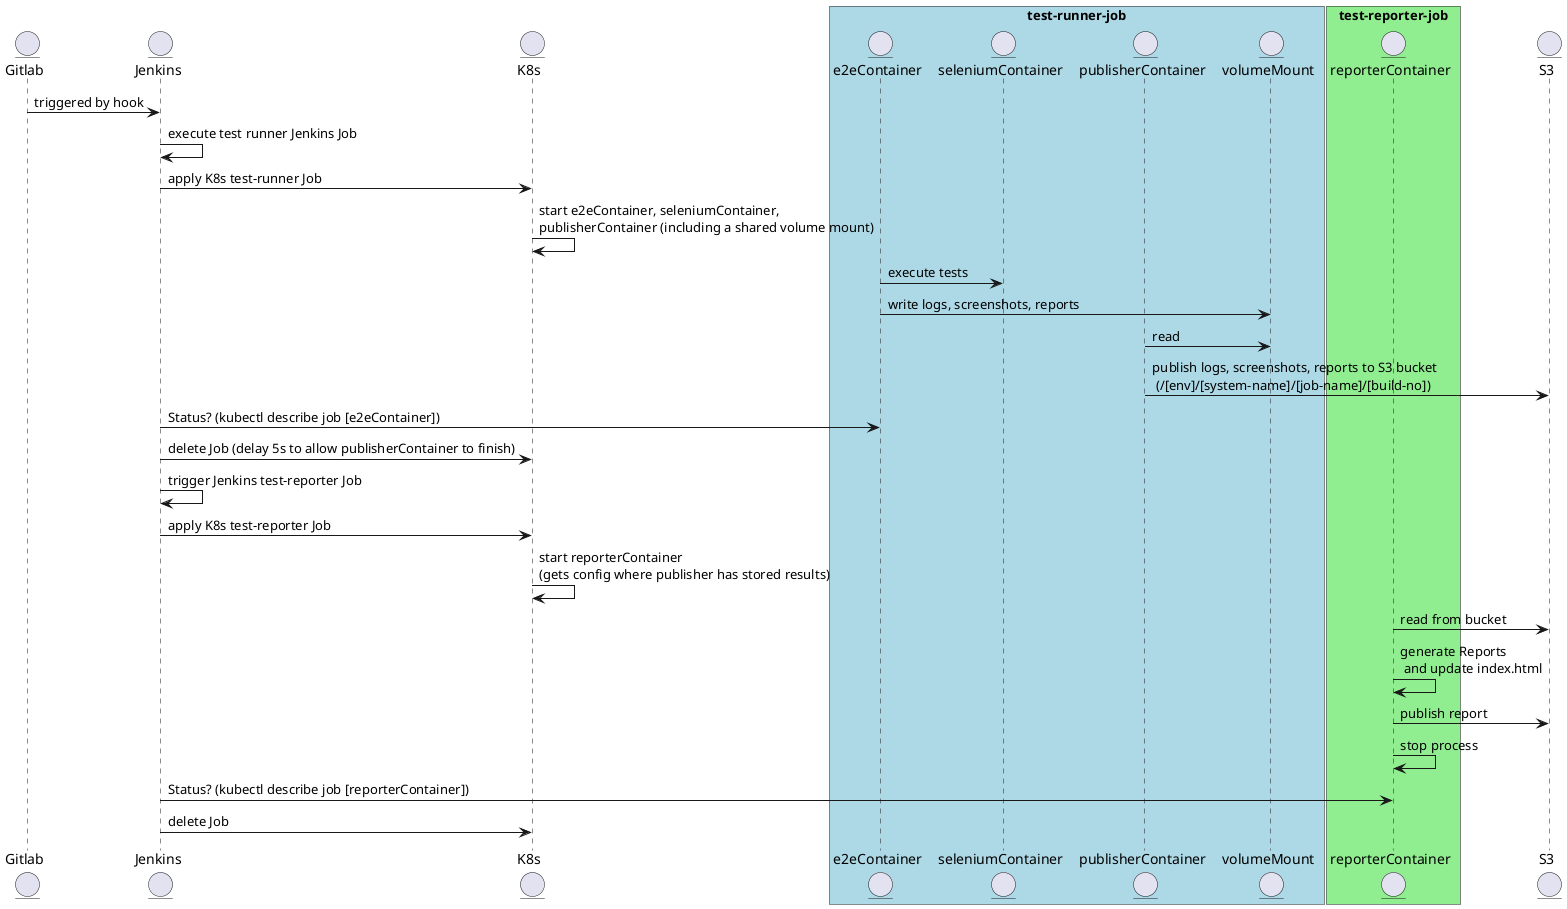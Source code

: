 @startuml

entity Gitlab
entity Jenkins

    entity K8s
box "test-runner-job" #lightblue
    entity e2eContainer
    entity seleniumContainer
    entity publisherContainer
    entity volumeMount
end box

box "test-reporter-job" #lightgreen
    entity reporterContainer
end box

entity S3

Gitlab -> Jenkins: triggered by hook
Jenkins -> Jenkins: execute test runner Jenkins Job
Jenkins -> K8s: apply K8s test-runner Job
K8s -> K8s: start e2eContainer, seleniumContainer, \npublisherContainer (including a shared volume mount)
e2eContainer -> seleniumContainer: execute tests
e2eContainer -> volumeMount: write logs, screenshots, reports
publisherContainer -> volumeMount: read
publisherContainer -> S3: publish logs, screenshots, reports to S3 bucket \n (/[env]/[system-name]/[job-name]/[build-no])
Jenkins -> e2eContainer: Status? (kubectl describe job [e2eContainer])
Jenkins -> K8s: delete Job (delay 5s to allow publisherContainer to finish)
Jenkins -> Jenkins: trigger Jenkins test-reporter Job
Jenkins -> K8s: apply K8s test-reporter Job
K8s -> K8s: start reporterContainer \n(gets config where publisher has stored results)
reporterContainer -> S3: read from bucket
reporterContainer -> reporterContainer: generate Reports\n and update index.html
reporterContainer -> S3: publish report
reporterContainer -> reporterContainer: stop process
Jenkins -> reporterContainer: Status? (kubectl describe job [reporterContainer])
Jenkins -> K8s: delete Job

@enduml
